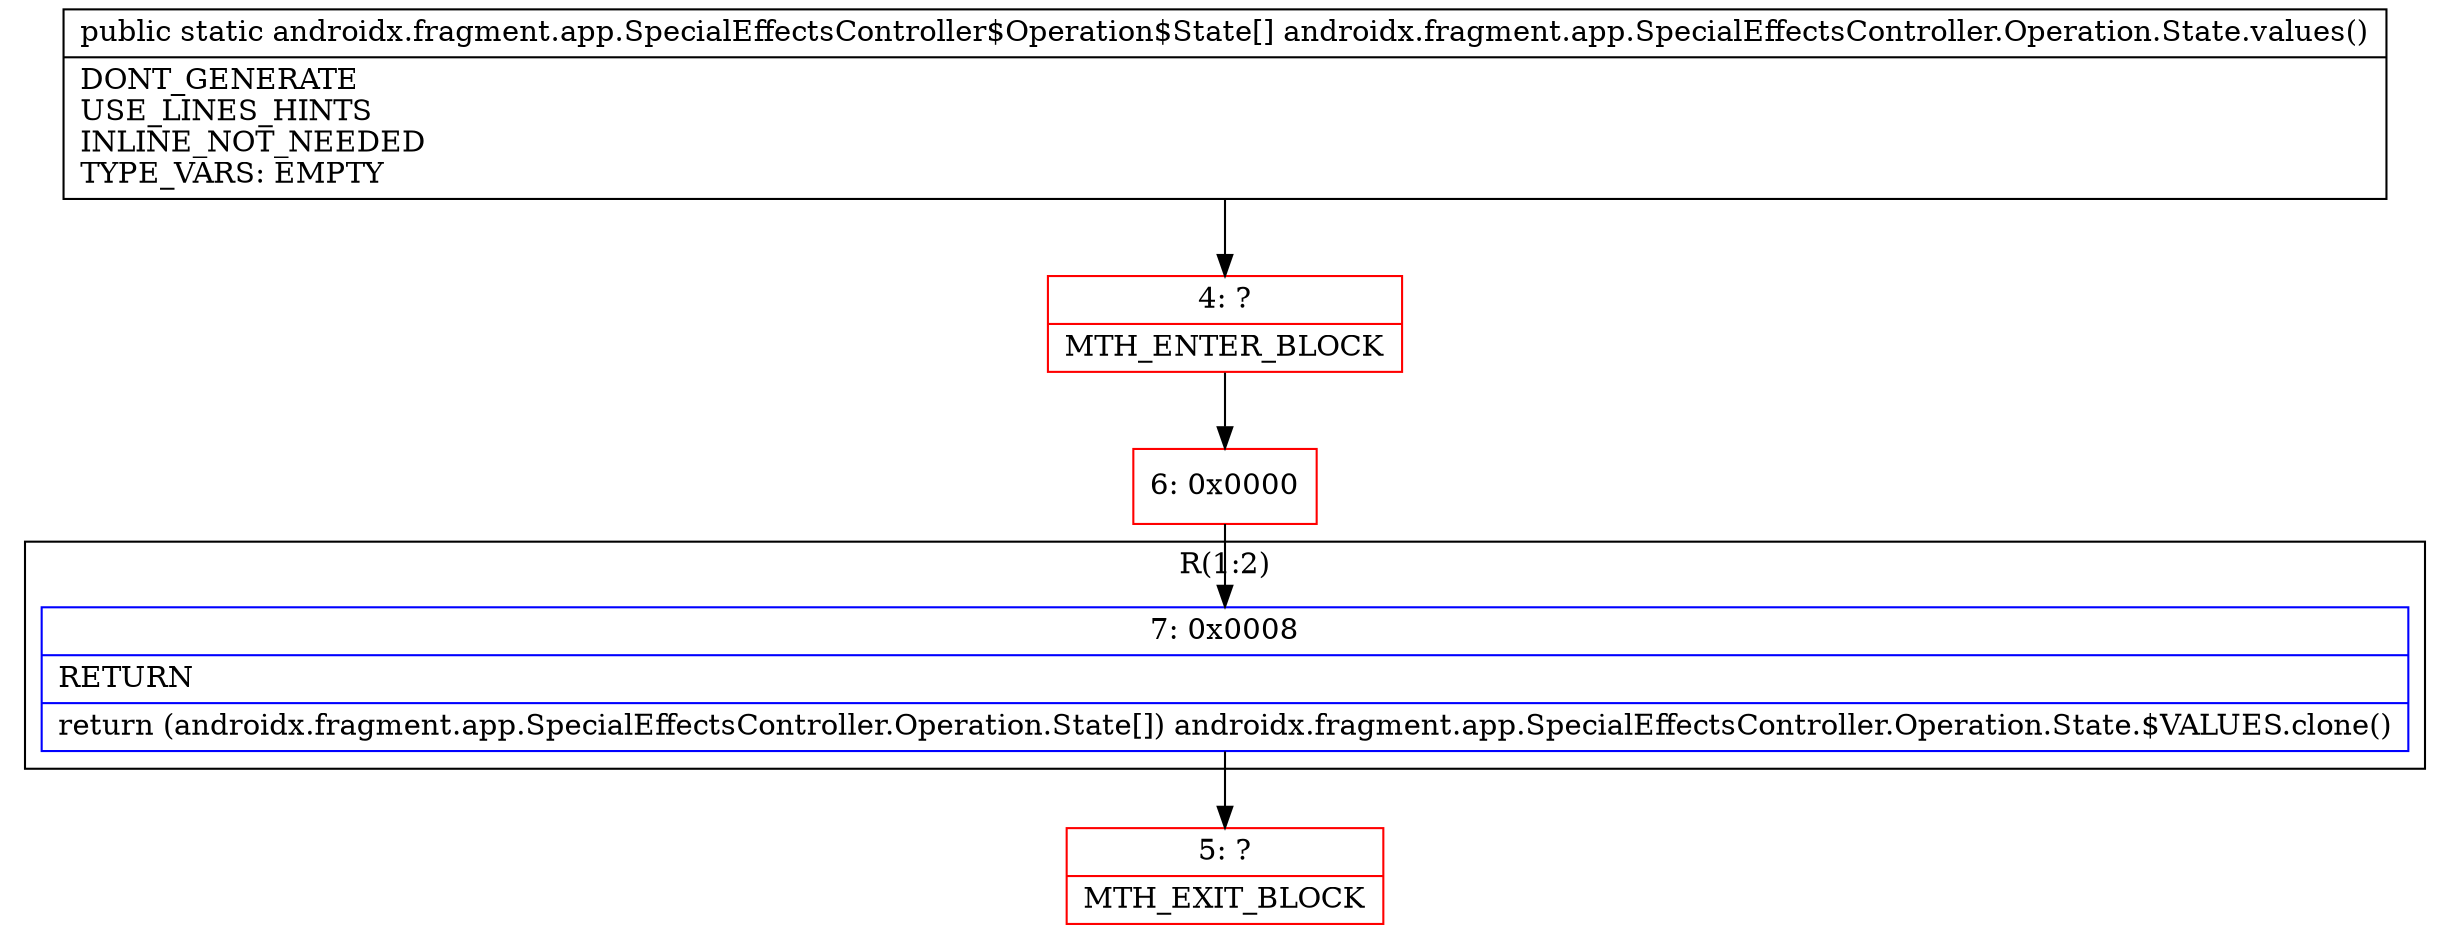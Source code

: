 digraph "CFG forandroidx.fragment.app.SpecialEffectsController.Operation.State.values()[Landroidx\/fragment\/app\/SpecialEffectsController$Operation$State;" {
subgraph cluster_Region_2143213282 {
label = "R(1:2)";
node [shape=record,color=blue];
Node_7 [shape=record,label="{7\:\ 0x0008|RETURN\l|return (androidx.fragment.app.SpecialEffectsController.Operation.State[]) androidx.fragment.app.SpecialEffectsController.Operation.State.$VALUES.clone()\l}"];
}
Node_4 [shape=record,color=red,label="{4\:\ ?|MTH_ENTER_BLOCK\l}"];
Node_6 [shape=record,color=red,label="{6\:\ 0x0000}"];
Node_5 [shape=record,color=red,label="{5\:\ ?|MTH_EXIT_BLOCK\l}"];
MethodNode[shape=record,label="{public static androidx.fragment.app.SpecialEffectsController$Operation$State[] androidx.fragment.app.SpecialEffectsController.Operation.State.values()  | DONT_GENERATE\lUSE_LINES_HINTS\lINLINE_NOT_NEEDED\lTYPE_VARS: EMPTY\l}"];
MethodNode -> Node_4;Node_7 -> Node_5;
Node_4 -> Node_6;
Node_6 -> Node_7;
}

